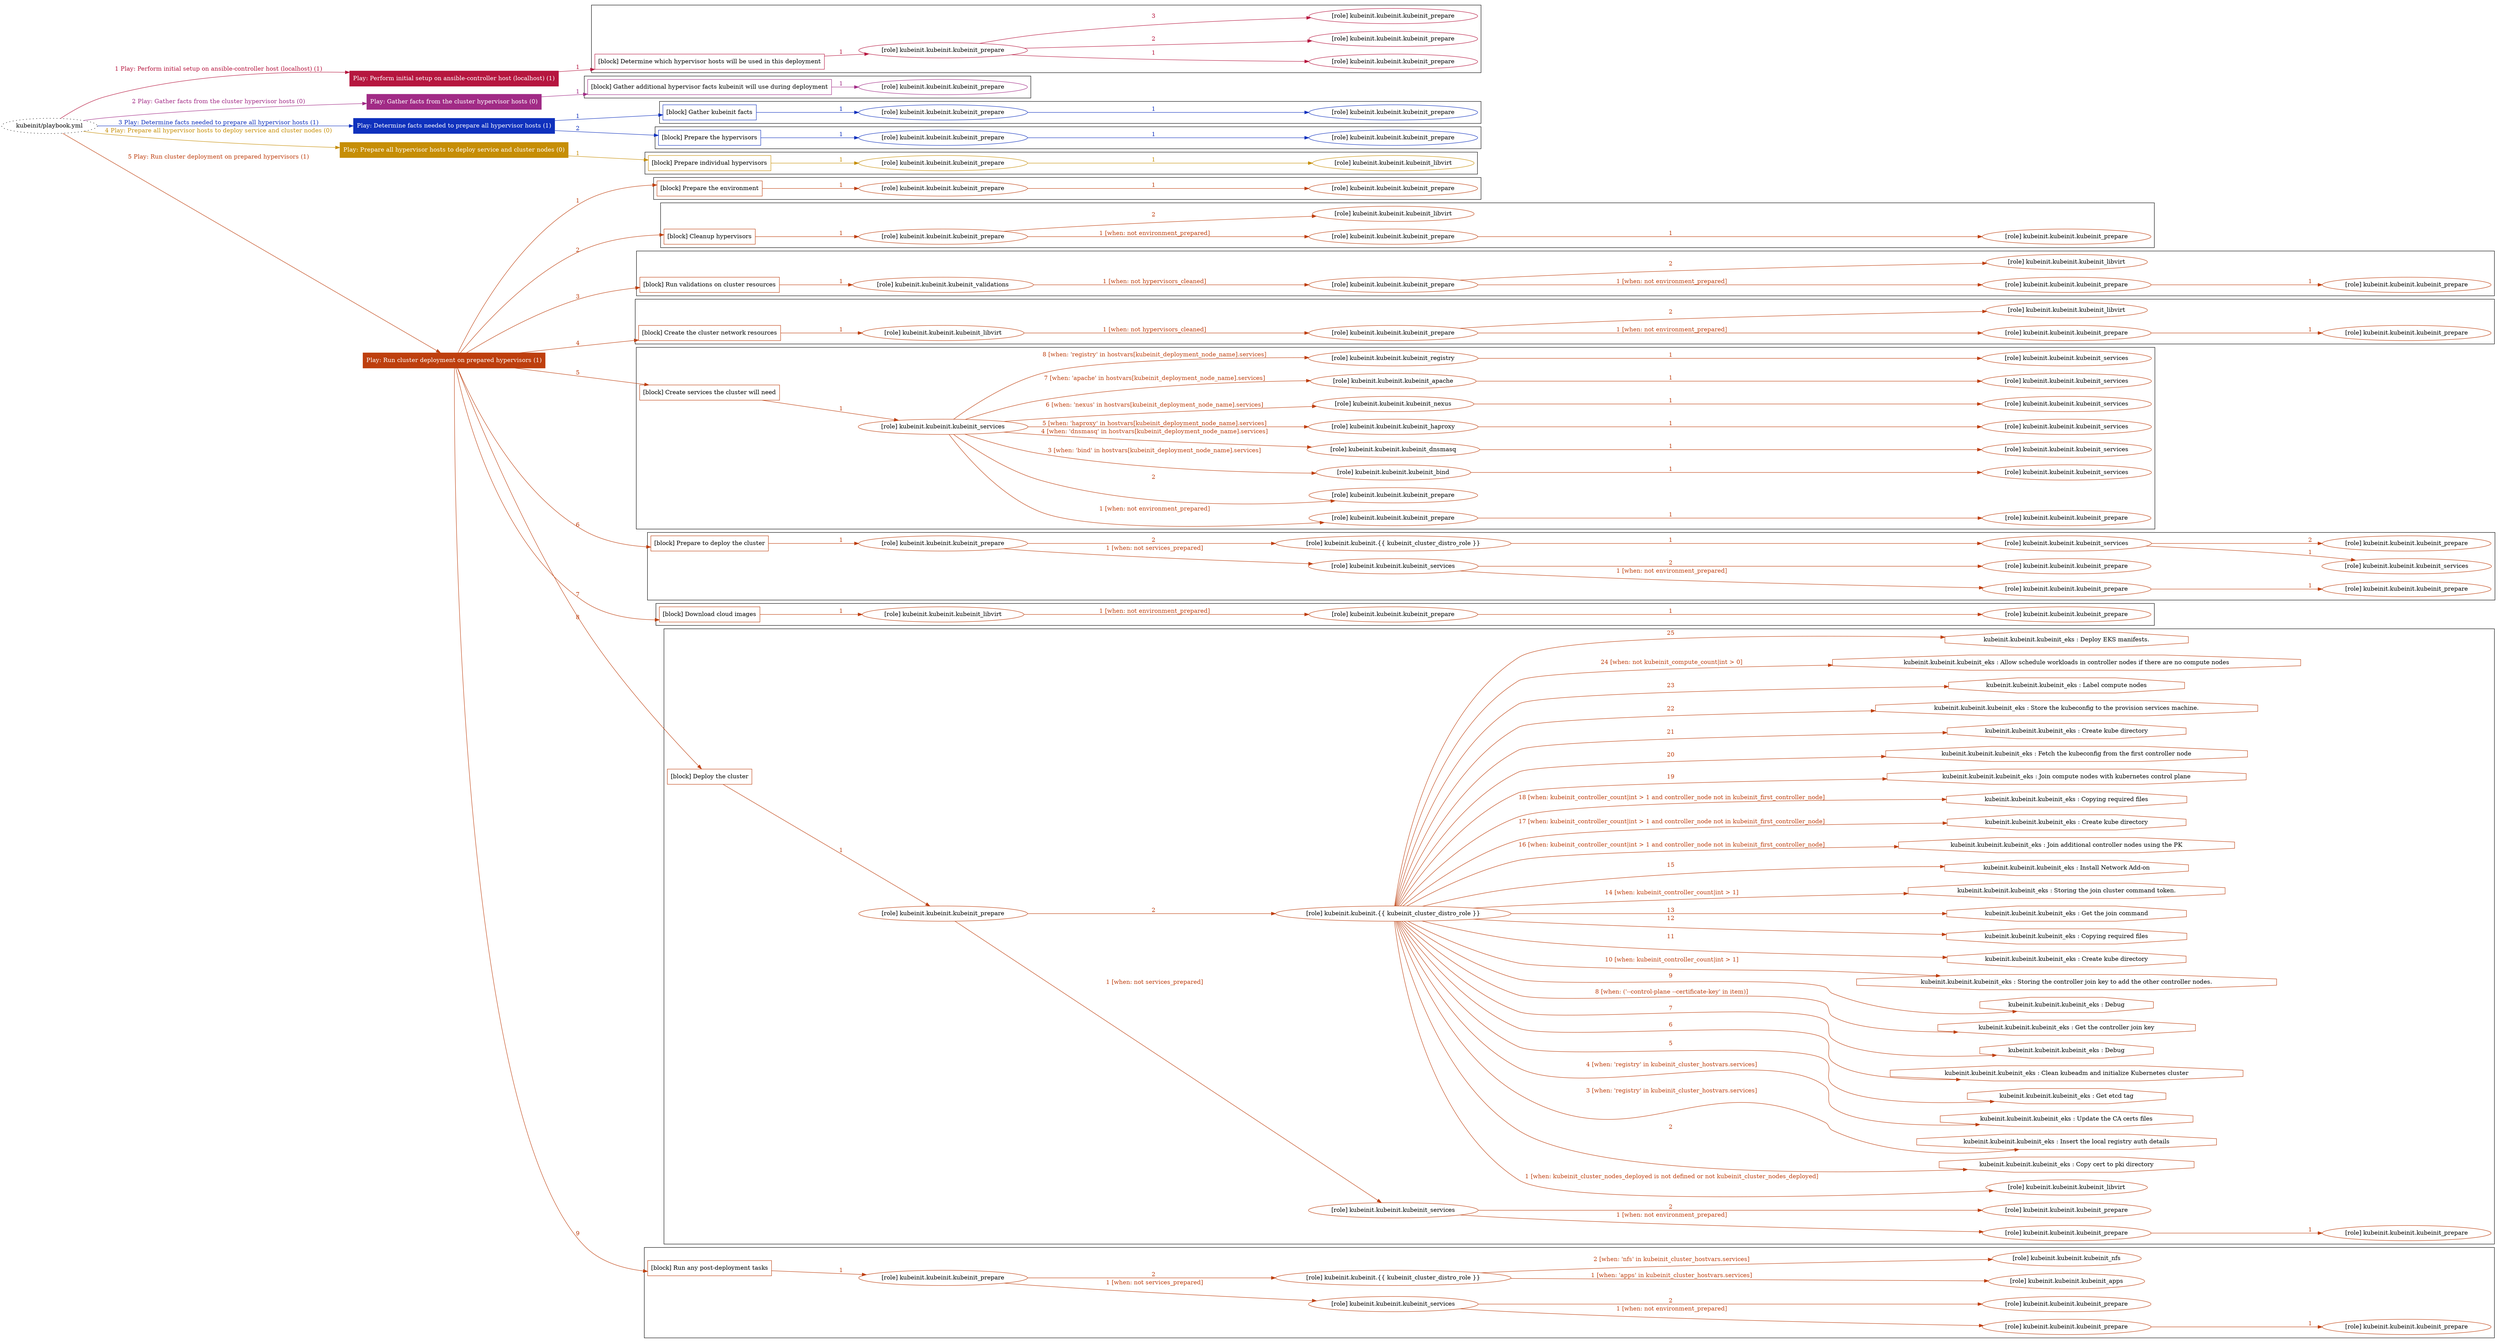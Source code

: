 digraph {
	graph [concentrate=true ordering=in rankdir=LR ratio=fill]
	edge [esep=5 sep=10]
	"kubeinit/playbook.yml" [URL="/home/runner/work/kubeinit/kubeinit/kubeinit/playbook.yml" id=playbook_6e8f5212 style=dotted]
	"kubeinit/playbook.yml" -> play_e1f95aee [label="1 Play: Perform initial setup on ansible-controller host (localhost) (1)" color="#b6163f" fontcolor="#b6163f" id=edge_playbook_6e8f5212_play_e1f95aee labeltooltip="1 Play: Perform initial setup on ansible-controller host (localhost) (1)" tooltip="1 Play: Perform initial setup on ansible-controller host (localhost) (1)"]
	subgraph "Play: Perform initial setup on ansible-controller host (localhost) (1)" {
		play_e1f95aee [label="Play: Perform initial setup on ansible-controller host (localhost) (1)" URL="/home/runner/work/kubeinit/kubeinit/kubeinit/playbook.yml" color="#b6163f" fontcolor="#ffffff" id=play_e1f95aee shape=box style=filled tooltip=localhost]
		play_e1f95aee -> block_17199755 [label=1 color="#b6163f" fontcolor="#b6163f" id=edge_1_play_e1f95aee_block_17199755 labeltooltip=1 tooltip=1]
		subgraph cluster_block_17199755 {
			block_17199755 [label="[block] Determine which hypervisor hosts will be used in this deployment" URL="/home/runner/work/kubeinit/kubeinit/kubeinit/playbook.yml" color="#b6163f" id=block_17199755 labeltooltip="Determine which hypervisor hosts will be used in this deployment" shape=box tooltip="Determine which hypervisor hosts will be used in this deployment"]
			block_17199755 -> role_f30aa505 [label="1 " color="#b6163f" fontcolor="#b6163f" id=edge_1_block_17199755_role_f30aa505 labeltooltip="1 " tooltip="1 "]
			subgraph "kubeinit.kubeinit.kubeinit_prepare" {
				role_f30aa505 [label="[role] kubeinit.kubeinit.kubeinit_prepare" URL="/home/runner/work/kubeinit/kubeinit/kubeinit/playbook.yml" color="#b6163f" id=role_f30aa505 tooltip="kubeinit.kubeinit.kubeinit_prepare"]
				role_f30aa505 -> role_2fe5bdec [label="1 " color="#b6163f" fontcolor="#b6163f" id=edge_1_role_f30aa505_role_2fe5bdec labeltooltip="1 " tooltip="1 "]
				subgraph "kubeinit.kubeinit.kubeinit_prepare" {
					role_2fe5bdec [label="[role] kubeinit.kubeinit.kubeinit_prepare" URL="/home/runner/.ansible/collections/ansible_collections/kubeinit/kubeinit/roles/kubeinit_prepare/tasks/build_hypervisors_group.yml" color="#b6163f" id=role_2fe5bdec tooltip="kubeinit.kubeinit.kubeinit_prepare"]
				}
				role_f30aa505 -> role_2e1232b1 [label="2 " color="#b6163f" fontcolor="#b6163f" id=edge_2_role_f30aa505_role_2e1232b1 labeltooltip="2 " tooltip="2 "]
				subgraph "kubeinit.kubeinit.kubeinit_prepare" {
					role_2e1232b1 [label="[role] kubeinit.kubeinit.kubeinit_prepare" URL="/home/runner/.ansible/collections/ansible_collections/kubeinit/kubeinit/roles/kubeinit_prepare/tasks/build_hypervisors_group.yml" color="#b6163f" id=role_2e1232b1 tooltip="kubeinit.kubeinit.kubeinit_prepare"]
				}
				role_f30aa505 -> role_8e0f7872 [label="3 " color="#b6163f" fontcolor="#b6163f" id=edge_3_role_f30aa505_role_8e0f7872 labeltooltip="3 " tooltip="3 "]
				subgraph "kubeinit.kubeinit.kubeinit_prepare" {
					role_8e0f7872 [label="[role] kubeinit.kubeinit.kubeinit_prepare" URL="/home/runner/.ansible/collections/ansible_collections/kubeinit/kubeinit/roles/kubeinit_prepare/tasks/build_hypervisors_group.yml" color="#b6163f" id=role_8e0f7872 tooltip="kubeinit.kubeinit.kubeinit_prepare"]
				}
			}
		}
	}
	"kubeinit/playbook.yml" -> play_ef3882b6 [label="2 Play: Gather facts from the cluster hypervisor hosts (0)" color="#a12b86" fontcolor="#a12b86" id=edge_playbook_6e8f5212_play_ef3882b6 labeltooltip="2 Play: Gather facts from the cluster hypervisor hosts (0)" tooltip="2 Play: Gather facts from the cluster hypervisor hosts (0)"]
	subgraph "Play: Gather facts from the cluster hypervisor hosts (0)" {
		play_ef3882b6 [label="Play: Gather facts from the cluster hypervisor hosts (0)" URL="/home/runner/work/kubeinit/kubeinit/kubeinit/playbook.yml" color="#a12b86" fontcolor="#ffffff" id=play_ef3882b6 shape=box style=filled tooltip="Play: Gather facts from the cluster hypervisor hosts (0)"]
		play_ef3882b6 -> block_1d1992e4 [label=1 color="#a12b86" fontcolor="#a12b86" id=edge_1_play_ef3882b6_block_1d1992e4 labeltooltip=1 tooltip=1]
		subgraph cluster_block_1d1992e4 {
			block_1d1992e4 [label="[block] Gather additional hypervisor facts kubeinit will use during deployment" URL="/home/runner/work/kubeinit/kubeinit/kubeinit/playbook.yml" color="#a12b86" id=block_1d1992e4 labeltooltip="Gather additional hypervisor facts kubeinit will use during deployment" shape=box tooltip="Gather additional hypervisor facts kubeinit will use during deployment"]
			block_1d1992e4 -> role_b35ccc1b [label="1 " color="#a12b86" fontcolor="#a12b86" id=edge_1_block_1d1992e4_role_b35ccc1b labeltooltip="1 " tooltip="1 "]
			subgraph "kubeinit.kubeinit.kubeinit_prepare" {
				role_b35ccc1b [label="[role] kubeinit.kubeinit.kubeinit_prepare" URL="/home/runner/work/kubeinit/kubeinit/kubeinit/playbook.yml" color="#a12b86" id=role_b35ccc1b tooltip="kubeinit.kubeinit.kubeinit_prepare"]
			}
		}
	}
	"kubeinit/playbook.yml" -> play_bc5f9024 [label="3 Play: Determine facts needed to prepare all hypervisor hosts (1)" color="#0f31bd" fontcolor="#0f31bd" id=edge_playbook_6e8f5212_play_bc5f9024 labeltooltip="3 Play: Determine facts needed to prepare all hypervisor hosts (1)" tooltip="3 Play: Determine facts needed to prepare all hypervisor hosts (1)"]
	subgraph "Play: Determine facts needed to prepare all hypervisor hosts (1)" {
		play_bc5f9024 [label="Play: Determine facts needed to prepare all hypervisor hosts (1)" URL="/home/runner/work/kubeinit/kubeinit/kubeinit/playbook.yml" color="#0f31bd" fontcolor="#ffffff" id=play_bc5f9024 shape=box style=filled tooltip=localhost]
		play_bc5f9024 -> block_22e325b0 [label=1 color="#0f31bd" fontcolor="#0f31bd" id=edge_1_play_bc5f9024_block_22e325b0 labeltooltip=1 tooltip=1]
		subgraph cluster_block_22e325b0 {
			block_22e325b0 [label="[block] Gather kubeinit facts" URL="/home/runner/work/kubeinit/kubeinit/kubeinit/playbook.yml" color="#0f31bd" id=block_22e325b0 labeltooltip="Gather kubeinit facts" shape=box tooltip="Gather kubeinit facts"]
			block_22e325b0 -> role_9c6cac6b [label="1 " color="#0f31bd" fontcolor="#0f31bd" id=edge_1_block_22e325b0_role_9c6cac6b labeltooltip="1 " tooltip="1 "]
			subgraph "kubeinit.kubeinit.kubeinit_prepare" {
				role_9c6cac6b [label="[role] kubeinit.kubeinit.kubeinit_prepare" URL="/home/runner/work/kubeinit/kubeinit/kubeinit/playbook.yml" color="#0f31bd" id=role_9c6cac6b tooltip="kubeinit.kubeinit.kubeinit_prepare"]
				role_9c6cac6b -> role_2aa5bd19 [label="1 " color="#0f31bd" fontcolor="#0f31bd" id=edge_1_role_9c6cac6b_role_2aa5bd19 labeltooltip="1 " tooltip="1 "]
				subgraph "kubeinit.kubeinit.kubeinit_prepare" {
					role_2aa5bd19 [label="[role] kubeinit.kubeinit.kubeinit_prepare" URL="/home/runner/.ansible/collections/ansible_collections/kubeinit/kubeinit/roles/kubeinit_prepare/tasks/gather_kubeinit_facts.yml" color="#0f31bd" id=role_2aa5bd19 tooltip="kubeinit.kubeinit.kubeinit_prepare"]
				}
			}
		}
		play_bc5f9024 -> block_66f2cbd2 [label=2 color="#0f31bd" fontcolor="#0f31bd" id=edge_2_play_bc5f9024_block_66f2cbd2 labeltooltip=2 tooltip=2]
		subgraph cluster_block_66f2cbd2 {
			block_66f2cbd2 [label="[block] Prepare the hypervisors" URL="/home/runner/work/kubeinit/kubeinit/kubeinit/playbook.yml" color="#0f31bd" id=block_66f2cbd2 labeltooltip="Prepare the hypervisors" shape=box tooltip="Prepare the hypervisors"]
			block_66f2cbd2 -> role_ffd9fa30 [label="1 " color="#0f31bd" fontcolor="#0f31bd" id=edge_1_block_66f2cbd2_role_ffd9fa30 labeltooltip="1 " tooltip="1 "]
			subgraph "kubeinit.kubeinit.kubeinit_prepare" {
				role_ffd9fa30 [label="[role] kubeinit.kubeinit.kubeinit_prepare" URL="/home/runner/work/kubeinit/kubeinit/kubeinit/playbook.yml" color="#0f31bd" id=role_ffd9fa30 tooltip="kubeinit.kubeinit.kubeinit_prepare"]
				role_ffd9fa30 -> role_8d95da81 [label="1 " color="#0f31bd" fontcolor="#0f31bd" id=edge_1_role_ffd9fa30_role_8d95da81 labeltooltip="1 " tooltip="1 "]
				subgraph "kubeinit.kubeinit.kubeinit_prepare" {
					role_8d95da81 [label="[role] kubeinit.kubeinit.kubeinit_prepare" URL="/home/runner/.ansible/collections/ansible_collections/kubeinit/kubeinit/roles/kubeinit_prepare/tasks/gather_kubeinit_facts.yml" color="#0f31bd" id=role_8d95da81 tooltip="kubeinit.kubeinit.kubeinit_prepare"]
				}
			}
		}
	}
	"kubeinit/playbook.yml" -> play_223f6641 [label="4 Play: Prepare all hypervisor hosts to deploy service and cluster nodes (0)" color="#c68e06" fontcolor="#c68e06" id=edge_playbook_6e8f5212_play_223f6641 labeltooltip="4 Play: Prepare all hypervisor hosts to deploy service and cluster nodes (0)" tooltip="4 Play: Prepare all hypervisor hosts to deploy service and cluster nodes (0)"]
	subgraph "Play: Prepare all hypervisor hosts to deploy service and cluster nodes (0)" {
		play_223f6641 [label="Play: Prepare all hypervisor hosts to deploy service and cluster nodes (0)" URL="/home/runner/work/kubeinit/kubeinit/kubeinit/playbook.yml" color="#c68e06" fontcolor="#ffffff" id=play_223f6641 shape=box style=filled tooltip="Play: Prepare all hypervisor hosts to deploy service and cluster nodes (0)"]
		play_223f6641 -> block_cfb8c3ce [label=1 color="#c68e06" fontcolor="#c68e06" id=edge_1_play_223f6641_block_cfb8c3ce labeltooltip=1 tooltip=1]
		subgraph cluster_block_cfb8c3ce {
			block_cfb8c3ce [label="[block] Prepare individual hypervisors" URL="/home/runner/work/kubeinit/kubeinit/kubeinit/playbook.yml" color="#c68e06" id=block_cfb8c3ce labeltooltip="Prepare individual hypervisors" shape=box tooltip="Prepare individual hypervisors"]
			block_cfb8c3ce -> role_08421e30 [label="1 " color="#c68e06" fontcolor="#c68e06" id=edge_1_block_cfb8c3ce_role_08421e30 labeltooltip="1 " tooltip="1 "]
			subgraph "kubeinit.kubeinit.kubeinit_prepare" {
				role_08421e30 [label="[role] kubeinit.kubeinit.kubeinit_prepare" URL="/home/runner/work/kubeinit/kubeinit/kubeinit/playbook.yml" color="#c68e06" id=role_08421e30 tooltip="kubeinit.kubeinit.kubeinit_prepare"]
				role_08421e30 -> role_3a6f304e [label="1 " color="#c68e06" fontcolor="#c68e06" id=edge_1_role_08421e30_role_3a6f304e labeltooltip="1 " tooltip="1 "]
				subgraph "kubeinit.kubeinit.kubeinit_libvirt" {
					role_3a6f304e [label="[role] kubeinit.kubeinit.kubeinit_libvirt" URL="/home/runner/.ansible/collections/ansible_collections/kubeinit/kubeinit/roles/kubeinit_prepare/tasks/prepare_hypervisor.yml" color="#c68e06" id=role_3a6f304e tooltip="kubeinit.kubeinit.kubeinit_libvirt"]
				}
			}
		}
	}
	"kubeinit/playbook.yml" -> play_68c8dd01 [label="5 Play: Run cluster deployment on prepared hypervisors (1)" color="#be3f0e" fontcolor="#be3f0e" id=edge_playbook_6e8f5212_play_68c8dd01 labeltooltip="5 Play: Run cluster deployment on prepared hypervisors (1)" tooltip="5 Play: Run cluster deployment on prepared hypervisors (1)"]
	subgraph "Play: Run cluster deployment on prepared hypervisors (1)" {
		play_68c8dd01 [label="Play: Run cluster deployment on prepared hypervisors (1)" URL="/home/runner/work/kubeinit/kubeinit/kubeinit/playbook.yml" color="#be3f0e" fontcolor="#ffffff" id=play_68c8dd01 shape=box style=filled tooltip=localhost]
		play_68c8dd01 -> block_19fa6aab [label=1 color="#be3f0e" fontcolor="#be3f0e" id=edge_1_play_68c8dd01_block_19fa6aab labeltooltip=1 tooltip=1]
		subgraph cluster_block_19fa6aab {
			block_19fa6aab [label="[block] Prepare the environment" URL="/home/runner/work/kubeinit/kubeinit/kubeinit/playbook.yml" color="#be3f0e" id=block_19fa6aab labeltooltip="Prepare the environment" shape=box tooltip="Prepare the environment"]
			block_19fa6aab -> role_70843816 [label="1 " color="#be3f0e" fontcolor="#be3f0e" id=edge_1_block_19fa6aab_role_70843816 labeltooltip="1 " tooltip="1 "]
			subgraph "kubeinit.kubeinit.kubeinit_prepare" {
				role_70843816 [label="[role] kubeinit.kubeinit.kubeinit_prepare" URL="/home/runner/work/kubeinit/kubeinit/kubeinit/playbook.yml" color="#be3f0e" id=role_70843816 tooltip="kubeinit.kubeinit.kubeinit_prepare"]
				role_70843816 -> role_aa4a5588 [label="1 " color="#be3f0e" fontcolor="#be3f0e" id=edge_1_role_70843816_role_aa4a5588 labeltooltip="1 " tooltip="1 "]
				subgraph "kubeinit.kubeinit.kubeinit_prepare" {
					role_aa4a5588 [label="[role] kubeinit.kubeinit.kubeinit_prepare" URL="/home/runner/.ansible/collections/ansible_collections/kubeinit/kubeinit/roles/kubeinit_prepare/tasks/gather_kubeinit_facts.yml" color="#be3f0e" id=role_aa4a5588 tooltip="kubeinit.kubeinit.kubeinit_prepare"]
				}
			}
		}
		play_68c8dd01 -> block_9c517a04 [label=2 color="#be3f0e" fontcolor="#be3f0e" id=edge_2_play_68c8dd01_block_9c517a04 labeltooltip=2 tooltip=2]
		subgraph cluster_block_9c517a04 {
			block_9c517a04 [label="[block] Cleanup hypervisors" URL="/home/runner/work/kubeinit/kubeinit/kubeinit/playbook.yml" color="#be3f0e" id=block_9c517a04 labeltooltip="Cleanup hypervisors" shape=box tooltip="Cleanup hypervisors"]
			block_9c517a04 -> role_7409b3d5 [label="1 " color="#be3f0e" fontcolor="#be3f0e" id=edge_1_block_9c517a04_role_7409b3d5 labeltooltip="1 " tooltip="1 "]
			subgraph "kubeinit.kubeinit.kubeinit_prepare" {
				role_7409b3d5 [label="[role] kubeinit.kubeinit.kubeinit_prepare" URL="/home/runner/work/kubeinit/kubeinit/kubeinit/playbook.yml" color="#be3f0e" id=role_7409b3d5 tooltip="kubeinit.kubeinit.kubeinit_prepare"]
				role_7409b3d5 -> role_435b04f7 [label="1 [when: not environment_prepared]" color="#be3f0e" fontcolor="#be3f0e" id=edge_1_role_7409b3d5_role_435b04f7 labeltooltip="1 [when: not environment_prepared]" tooltip="1 [when: not environment_prepared]"]
				subgraph "kubeinit.kubeinit.kubeinit_prepare" {
					role_435b04f7 [label="[role] kubeinit.kubeinit.kubeinit_prepare" URL="/home/runner/.ansible/collections/ansible_collections/kubeinit/kubeinit/roles/kubeinit_prepare/tasks/cleanup_hypervisors.yml" color="#be3f0e" id=role_435b04f7 tooltip="kubeinit.kubeinit.kubeinit_prepare"]
					role_435b04f7 -> role_097480f3 [label="1 " color="#be3f0e" fontcolor="#be3f0e" id=edge_1_role_435b04f7_role_097480f3 labeltooltip="1 " tooltip="1 "]
					subgraph "kubeinit.kubeinit.kubeinit_prepare" {
						role_097480f3 [label="[role] kubeinit.kubeinit.kubeinit_prepare" URL="/home/runner/.ansible/collections/ansible_collections/kubeinit/kubeinit/roles/kubeinit_prepare/tasks/gather_kubeinit_facts.yml" color="#be3f0e" id=role_097480f3 tooltip="kubeinit.kubeinit.kubeinit_prepare"]
					}
				}
				role_7409b3d5 -> role_f405d447 [label="2 " color="#be3f0e" fontcolor="#be3f0e" id=edge_2_role_7409b3d5_role_f405d447 labeltooltip="2 " tooltip="2 "]
				subgraph "kubeinit.kubeinit.kubeinit_libvirt" {
					role_f405d447 [label="[role] kubeinit.kubeinit.kubeinit_libvirt" URL="/home/runner/.ansible/collections/ansible_collections/kubeinit/kubeinit/roles/kubeinit_prepare/tasks/cleanup_hypervisors.yml" color="#be3f0e" id=role_f405d447 tooltip="kubeinit.kubeinit.kubeinit_libvirt"]
				}
			}
		}
		play_68c8dd01 -> block_8430b7fe [label=3 color="#be3f0e" fontcolor="#be3f0e" id=edge_3_play_68c8dd01_block_8430b7fe labeltooltip=3 tooltip=3]
		subgraph cluster_block_8430b7fe {
			block_8430b7fe [label="[block] Run validations on cluster resources" URL="/home/runner/work/kubeinit/kubeinit/kubeinit/playbook.yml" color="#be3f0e" id=block_8430b7fe labeltooltip="Run validations on cluster resources" shape=box tooltip="Run validations on cluster resources"]
			block_8430b7fe -> role_b7965006 [label="1 " color="#be3f0e" fontcolor="#be3f0e" id=edge_1_block_8430b7fe_role_b7965006 labeltooltip="1 " tooltip="1 "]
			subgraph "kubeinit.kubeinit.kubeinit_validations" {
				role_b7965006 [label="[role] kubeinit.kubeinit.kubeinit_validations" URL="/home/runner/work/kubeinit/kubeinit/kubeinit/playbook.yml" color="#be3f0e" id=role_b7965006 tooltip="kubeinit.kubeinit.kubeinit_validations"]
				role_b7965006 -> role_7b0ad0b2 [label="1 [when: not hypervisors_cleaned]" color="#be3f0e" fontcolor="#be3f0e" id=edge_1_role_b7965006_role_7b0ad0b2 labeltooltip="1 [when: not hypervisors_cleaned]" tooltip="1 [when: not hypervisors_cleaned]"]
				subgraph "kubeinit.kubeinit.kubeinit_prepare" {
					role_7b0ad0b2 [label="[role] kubeinit.kubeinit.kubeinit_prepare" URL="/home/runner/.ansible/collections/ansible_collections/kubeinit/kubeinit/roles/kubeinit_validations/tasks/main.yml" color="#be3f0e" id=role_7b0ad0b2 tooltip="kubeinit.kubeinit.kubeinit_prepare"]
					role_7b0ad0b2 -> role_662b4042 [label="1 [when: not environment_prepared]" color="#be3f0e" fontcolor="#be3f0e" id=edge_1_role_7b0ad0b2_role_662b4042 labeltooltip="1 [when: not environment_prepared]" tooltip="1 [when: not environment_prepared]"]
					subgraph "kubeinit.kubeinit.kubeinit_prepare" {
						role_662b4042 [label="[role] kubeinit.kubeinit.kubeinit_prepare" URL="/home/runner/.ansible/collections/ansible_collections/kubeinit/kubeinit/roles/kubeinit_prepare/tasks/cleanup_hypervisors.yml" color="#be3f0e" id=role_662b4042 tooltip="kubeinit.kubeinit.kubeinit_prepare"]
						role_662b4042 -> role_7ed4a591 [label="1 " color="#be3f0e" fontcolor="#be3f0e" id=edge_1_role_662b4042_role_7ed4a591 labeltooltip="1 " tooltip="1 "]
						subgraph "kubeinit.kubeinit.kubeinit_prepare" {
							role_7ed4a591 [label="[role] kubeinit.kubeinit.kubeinit_prepare" URL="/home/runner/.ansible/collections/ansible_collections/kubeinit/kubeinit/roles/kubeinit_prepare/tasks/gather_kubeinit_facts.yml" color="#be3f0e" id=role_7ed4a591 tooltip="kubeinit.kubeinit.kubeinit_prepare"]
						}
					}
					role_7b0ad0b2 -> role_96cf904a [label="2 " color="#be3f0e" fontcolor="#be3f0e" id=edge_2_role_7b0ad0b2_role_96cf904a labeltooltip="2 " tooltip="2 "]
					subgraph "kubeinit.kubeinit.kubeinit_libvirt" {
						role_96cf904a [label="[role] kubeinit.kubeinit.kubeinit_libvirt" URL="/home/runner/.ansible/collections/ansible_collections/kubeinit/kubeinit/roles/kubeinit_prepare/tasks/cleanup_hypervisors.yml" color="#be3f0e" id=role_96cf904a tooltip="kubeinit.kubeinit.kubeinit_libvirt"]
					}
				}
			}
		}
		play_68c8dd01 -> block_48769c7c [label=4 color="#be3f0e" fontcolor="#be3f0e" id=edge_4_play_68c8dd01_block_48769c7c labeltooltip=4 tooltip=4]
		subgraph cluster_block_48769c7c {
			block_48769c7c [label="[block] Create the cluster network resources" URL="/home/runner/work/kubeinit/kubeinit/kubeinit/playbook.yml" color="#be3f0e" id=block_48769c7c labeltooltip="Create the cluster network resources" shape=box tooltip="Create the cluster network resources"]
			block_48769c7c -> role_ee028c47 [label="1 " color="#be3f0e" fontcolor="#be3f0e" id=edge_1_block_48769c7c_role_ee028c47 labeltooltip="1 " tooltip="1 "]
			subgraph "kubeinit.kubeinit.kubeinit_libvirt" {
				role_ee028c47 [label="[role] kubeinit.kubeinit.kubeinit_libvirt" URL="/home/runner/work/kubeinit/kubeinit/kubeinit/playbook.yml" color="#be3f0e" id=role_ee028c47 tooltip="kubeinit.kubeinit.kubeinit_libvirt"]
				role_ee028c47 -> role_33e8fab5 [label="1 [when: not hypervisors_cleaned]" color="#be3f0e" fontcolor="#be3f0e" id=edge_1_role_ee028c47_role_33e8fab5 labeltooltip="1 [when: not hypervisors_cleaned]" tooltip="1 [when: not hypervisors_cleaned]"]
				subgraph "kubeinit.kubeinit.kubeinit_prepare" {
					role_33e8fab5 [label="[role] kubeinit.kubeinit.kubeinit_prepare" URL="/home/runner/.ansible/collections/ansible_collections/kubeinit/kubeinit/roles/kubeinit_libvirt/tasks/create_network.yml" color="#be3f0e" id=role_33e8fab5 tooltip="kubeinit.kubeinit.kubeinit_prepare"]
					role_33e8fab5 -> role_5c9f8d8c [label="1 [when: not environment_prepared]" color="#be3f0e" fontcolor="#be3f0e" id=edge_1_role_33e8fab5_role_5c9f8d8c labeltooltip="1 [when: not environment_prepared]" tooltip="1 [when: not environment_prepared]"]
					subgraph "kubeinit.kubeinit.kubeinit_prepare" {
						role_5c9f8d8c [label="[role] kubeinit.kubeinit.kubeinit_prepare" URL="/home/runner/.ansible/collections/ansible_collections/kubeinit/kubeinit/roles/kubeinit_prepare/tasks/cleanup_hypervisors.yml" color="#be3f0e" id=role_5c9f8d8c tooltip="kubeinit.kubeinit.kubeinit_prepare"]
						role_5c9f8d8c -> role_bcbf42e3 [label="1 " color="#be3f0e" fontcolor="#be3f0e" id=edge_1_role_5c9f8d8c_role_bcbf42e3 labeltooltip="1 " tooltip="1 "]
						subgraph "kubeinit.kubeinit.kubeinit_prepare" {
							role_bcbf42e3 [label="[role] kubeinit.kubeinit.kubeinit_prepare" URL="/home/runner/.ansible/collections/ansible_collections/kubeinit/kubeinit/roles/kubeinit_prepare/tasks/gather_kubeinit_facts.yml" color="#be3f0e" id=role_bcbf42e3 tooltip="kubeinit.kubeinit.kubeinit_prepare"]
						}
					}
					role_33e8fab5 -> role_1675c157 [label="2 " color="#be3f0e" fontcolor="#be3f0e" id=edge_2_role_33e8fab5_role_1675c157 labeltooltip="2 " tooltip="2 "]
					subgraph "kubeinit.kubeinit.kubeinit_libvirt" {
						role_1675c157 [label="[role] kubeinit.kubeinit.kubeinit_libvirt" URL="/home/runner/.ansible/collections/ansible_collections/kubeinit/kubeinit/roles/kubeinit_prepare/tasks/cleanup_hypervisors.yml" color="#be3f0e" id=role_1675c157 tooltip="kubeinit.kubeinit.kubeinit_libvirt"]
					}
				}
			}
		}
		play_68c8dd01 -> block_3c9d2052 [label=5 color="#be3f0e" fontcolor="#be3f0e" id=edge_5_play_68c8dd01_block_3c9d2052 labeltooltip=5 tooltip=5]
		subgraph cluster_block_3c9d2052 {
			block_3c9d2052 [label="[block] Create services the cluster will need" URL="/home/runner/work/kubeinit/kubeinit/kubeinit/playbook.yml" color="#be3f0e" id=block_3c9d2052 labeltooltip="Create services the cluster will need" shape=box tooltip="Create services the cluster will need"]
			block_3c9d2052 -> role_f59ab8b8 [label="1 " color="#be3f0e" fontcolor="#be3f0e" id=edge_1_block_3c9d2052_role_f59ab8b8 labeltooltip="1 " tooltip="1 "]
			subgraph "kubeinit.kubeinit.kubeinit_services" {
				role_f59ab8b8 [label="[role] kubeinit.kubeinit.kubeinit_services" URL="/home/runner/work/kubeinit/kubeinit/kubeinit/playbook.yml" color="#be3f0e" id=role_f59ab8b8 tooltip="kubeinit.kubeinit.kubeinit_services"]
				role_f59ab8b8 -> role_f742d84a [label="1 [when: not environment_prepared]" color="#be3f0e" fontcolor="#be3f0e" id=edge_1_role_f59ab8b8_role_f742d84a labeltooltip="1 [when: not environment_prepared]" tooltip="1 [when: not environment_prepared]"]
				subgraph "kubeinit.kubeinit.kubeinit_prepare" {
					role_f742d84a [label="[role] kubeinit.kubeinit.kubeinit_prepare" URL="/home/runner/.ansible/collections/ansible_collections/kubeinit/kubeinit/roles/kubeinit_services/tasks/main.yml" color="#be3f0e" id=role_f742d84a tooltip="kubeinit.kubeinit.kubeinit_prepare"]
					role_f742d84a -> role_d0d616d4 [label="1 " color="#be3f0e" fontcolor="#be3f0e" id=edge_1_role_f742d84a_role_d0d616d4 labeltooltip="1 " tooltip="1 "]
					subgraph "kubeinit.kubeinit.kubeinit_prepare" {
						role_d0d616d4 [label="[role] kubeinit.kubeinit.kubeinit_prepare" URL="/home/runner/.ansible/collections/ansible_collections/kubeinit/kubeinit/roles/kubeinit_prepare/tasks/gather_kubeinit_facts.yml" color="#be3f0e" id=role_d0d616d4 tooltip="kubeinit.kubeinit.kubeinit_prepare"]
					}
				}
				role_f59ab8b8 -> role_8dd77e73 [label="2 " color="#be3f0e" fontcolor="#be3f0e" id=edge_2_role_f59ab8b8_role_8dd77e73 labeltooltip="2 " tooltip="2 "]
				subgraph "kubeinit.kubeinit.kubeinit_prepare" {
					role_8dd77e73 [label="[role] kubeinit.kubeinit.kubeinit_prepare" URL="/home/runner/.ansible/collections/ansible_collections/kubeinit/kubeinit/roles/kubeinit_services/tasks/00_create_service_pod.yml" color="#be3f0e" id=role_8dd77e73 tooltip="kubeinit.kubeinit.kubeinit_prepare"]
				}
				role_f59ab8b8 -> role_e0c84b47 [label="3 [when: 'bind' in hostvars[kubeinit_deployment_node_name].services]" color="#be3f0e" fontcolor="#be3f0e" id=edge_3_role_f59ab8b8_role_e0c84b47 labeltooltip="3 [when: 'bind' in hostvars[kubeinit_deployment_node_name].services]" tooltip="3 [when: 'bind' in hostvars[kubeinit_deployment_node_name].services]"]
				subgraph "kubeinit.kubeinit.kubeinit_bind" {
					role_e0c84b47 [label="[role] kubeinit.kubeinit.kubeinit_bind" URL="/home/runner/.ansible/collections/ansible_collections/kubeinit/kubeinit/roles/kubeinit_services/tasks/start_services_containers.yml" color="#be3f0e" id=role_e0c84b47 tooltip="kubeinit.kubeinit.kubeinit_bind"]
					role_e0c84b47 -> role_2629fa3f [label="1 " color="#be3f0e" fontcolor="#be3f0e" id=edge_1_role_e0c84b47_role_2629fa3f labeltooltip="1 " tooltip="1 "]
					subgraph "kubeinit.kubeinit.kubeinit_services" {
						role_2629fa3f [label="[role] kubeinit.kubeinit.kubeinit_services" URL="/home/runner/.ansible/collections/ansible_collections/kubeinit/kubeinit/roles/kubeinit_bind/tasks/main.yml" color="#be3f0e" id=role_2629fa3f tooltip="kubeinit.kubeinit.kubeinit_services"]
					}
				}
				role_f59ab8b8 -> role_34001a22 [label="4 [when: 'dnsmasq' in hostvars[kubeinit_deployment_node_name].services]" color="#be3f0e" fontcolor="#be3f0e" id=edge_4_role_f59ab8b8_role_34001a22 labeltooltip="4 [when: 'dnsmasq' in hostvars[kubeinit_deployment_node_name].services]" tooltip="4 [when: 'dnsmasq' in hostvars[kubeinit_deployment_node_name].services]"]
				subgraph "kubeinit.kubeinit.kubeinit_dnsmasq" {
					role_34001a22 [label="[role] kubeinit.kubeinit.kubeinit_dnsmasq" URL="/home/runner/.ansible/collections/ansible_collections/kubeinit/kubeinit/roles/kubeinit_services/tasks/start_services_containers.yml" color="#be3f0e" id=role_34001a22 tooltip="kubeinit.kubeinit.kubeinit_dnsmasq"]
					role_34001a22 -> role_7b704339 [label="1 " color="#be3f0e" fontcolor="#be3f0e" id=edge_1_role_34001a22_role_7b704339 labeltooltip="1 " tooltip="1 "]
					subgraph "kubeinit.kubeinit.kubeinit_services" {
						role_7b704339 [label="[role] kubeinit.kubeinit.kubeinit_services" URL="/home/runner/.ansible/collections/ansible_collections/kubeinit/kubeinit/roles/kubeinit_dnsmasq/tasks/main.yml" color="#be3f0e" id=role_7b704339 tooltip="kubeinit.kubeinit.kubeinit_services"]
					}
				}
				role_f59ab8b8 -> role_1125a79a [label="5 [when: 'haproxy' in hostvars[kubeinit_deployment_node_name].services]" color="#be3f0e" fontcolor="#be3f0e" id=edge_5_role_f59ab8b8_role_1125a79a labeltooltip="5 [when: 'haproxy' in hostvars[kubeinit_deployment_node_name].services]" tooltip="5 [when: 'haproxy' in hostvars[kubeinit_deployment_node_name].services]"]
				subgraph "kubeinit.kubeinit.kubeinit_haproxy" {
					role_1125a79a [label="[role] kubeinit.kubeinit.kubeinit_haproxy" URL="/home/runner/.ansible/collections/ansible_collections/kubeinit/kubeinit/roles/kubeinit_services/tasks/start_services_containers.yml" color="#be3f0e" id=role_1125a79a tooltip="kubeinit.kubeinit.kubeinit_haproxy"]
					role_1125a79a -> role_e4a99c7b [label="1 " color="#be3f0e" fontcolor="#be3f0e" id=edge_1_role_1125a79a_role_e4a99c7b labeltooltip="1 " tooltip="1 "]
					subgraph "kubeinit.kubeinit.kubeinit_services" {
						role_e4a99c7b [label="[role] kubeinit.kubeinit.kubeinit_services" URL="/home/runner/.ansible/collections/ansible_collections/kubeinit/kubeinit/roles/kubeinit_haproxy/tasks/main.yml" color="#be3f0e" id=role_e4a99c7b tooltip="kubeinit.kubeinit.kubeinit_services"]
					}
				}
				role_f59ab8b8 -> role_70a34667 [label="6 [when: 'nexus' in hostvars[kubeinit_deployment_node_name].services]" color="#be3f0e" fontcolor="#be3f0e" id=edge_6_role_f59ab8b8_role_70a34667 labeltooltip="6 [when: 'nexus' in hostvars[kubeinit_deployment_node_name].services]" tooltip="6 [when: 'nexus' in hostvars[kubeinit_deployment_node_name].services]"]
				subgraph "kubeinit.kubeinit.kubeinit_nexus" {
					role_70a34667 [label="[role] kubeinit.kubeinit.kubeinit_nexus" URL="/home/runner/.ansible/collections/ansible_collections/kubeinit/kubeinit/roles/kubeinit_services/tasks/start_services_containers.yml" color="#be3f0e" id=role_70a34667 tooltip="kubeinit.kubeinit.kubeinit_nexus"]
					role_70a34667 -> role_adeadbdf [label="1 " color="#be3f0e" fontcolor="#be3f0e" id=edge_1_role_70a34667_role_adeadbdf labeltooltip="1 " tooltip="1 "]
					subgraph "kubeinit.kubeinit.kubeinit_services" {
						role_adeadbdf [label="[role] kubeinit.kubeinit.kubeinit_services" URL="/home/runner/.ansible/collections/ansible_collections/kubeinit/kubeinit/roles/kubeinit_nexus/tasks/main.yml" color="#be3f0e" id=role_adeadbdf tooltip="kubeinit.kubeinit.kubeinit_services"]
					}
				}
				role_f59ab8b8 -> role_de97bab3 [label="7 [when: 'apache' in hostvars[kubeinit_deployment_node_name].services]" color="#be3f0e" fontcolor="#be3f0e" id=edge_7_role_f59ab8b8_role_de97bab3 labeltooltip="7 [when: 'apache' in hostvars[kubeinit_deployment_node_name].services]" tooltip="7 [when: 'apache' in hostvars[kubeinit_deployment_node_name].services]"]
				subgraph "kubeinit.kubeinit.kubeinit_apache" {
					role_de97bab3 [label="[role] kubeinit.kubeinit.kubeinit_apache" URL="/home/runner/.ansible/collections/ansible_collections/kubeinit/kubeinit/roles/kubeinit_services/tasks/start_services_containers.yml" color="#be3f0e" id=role_de97bab3 tooltip="kubeinit.kubeinit.kubeinit_apache"]
					role_de97bab3 -> role_e6acdaeb [label="1 " color="#be3f0e" fontcolor="#be3f0e" id=edge_1_role_de97bab3_role_e6acdaeb labeltooltip="1 " tooltip="1 "]
					subgraph "kubeinit.kubeinit.kubeinit_services" {
						role_e6acdaeb [label="[role] kubeinit.kubeinit.kubeinit_services" URL="/home/runner/.ansible/collections/ansible_collections/kubeinit/kubeinit/roles/kubeinit_apache/tasks/main.yml" color="#be3f0e" id=role_e6acdaeb tooltip="kubeinit.kubeinit.kubeinit_services"]
					}
				}
				role_f59ab8b8 -> role_4b02b95a [label="8 [when: 'registry' in hostvars[kubeinit_deployment_node_name].services]" color="#be3f0e" fontcolor="#be3f0e" id=edge_8_role_f59ab8b8_role_4b02b95a labeltooltip="8 [when: 'registry' in hostvars[kubeinit_deployment_node_name].services]" tooltip="8 [when: 'registry' in hostvars[kubeinit_deployment_node_name].services]"]
				subgraph "kubeinit.kubeinit.kubeinit_registry" {
					role_4b02b95a [label="[role] kubeinit.kubeinit.kubeinit_registry" URL="/home/runner/.ansible/collections/ansible_collections/kubeinit/kubeinit/roles/kubeinit_services/tasks/start_services_containers.yml" color="#be3f0e" id=role_4b02b95a tooltip="kubeinit.kubeinit.kubeinit_registry"]
					role_4b02b95a -> role_280384fb [label="1 " color="#be3f0e" fontcolor="#be3f0e" id=edge_1_role_4b02b95a_role_280384fb labeltooltip="1 " tooltip="1 "]
					subgraph "kubeinit.kubeinit.kubeinit_services" {
						role_280384fb [label="[role] kubeinit.kubeinit.kubeinit_services" URL="/home/runner/.ansible/collections/ansible_collections/kubeinit/kubeinit/roles/kubeinit_registry/tasks/main.yml" color="#be3f0e" id=role_280384fb tooltip="kubeinit.kubeinit.kubeinit_services"]
					}
				}
			}
		}
		play_68c8dd01 -> block_fa2b95d8 [label=6 color="#be3f0e" fontcolor="#be3f0e" id=edge_6_play_68c8dd01_block_fa2b95d8 labeltooltip=6 tooltip=6]
		subgraph cluster_block_fa2b95d8 {
			block_fa2b95d8 [label="[block] Prepare to deploy the cluster" URL="/home/runner/work/kubeinit/kubeinit/kubeinit/playbook.yml" color="#be3f0e" id=block_fa2b95d8 labeltooltip="Prepare to deploy the cluster" shape=box tooltip="Prepare to deploy the cluster"]
			block_fa2b95d8 -> role_9b97f7c3 [label="1 " color="#be3f0e" fontcolor="#be3f0e" id=edge_1_block_fa2b95d8_role_9b97f7c3 labeltooltip="1 " tooltip="1 "]
			subgraph "kubeinit.kubeinit.kubeinit_prepare" {
				role_9b97f7c3 [label="[role] kubeinit.kubeinit.kubeinit_prepare" URL="/home/runner/work/kubeinit/kubeinit/kubeinit/playbook.yml" color="#be3f0e" id=role_9b97f7c3 tooltip="kubeinit.kubeinit.kubeinit_prepare"]
				role_9b97f7c3 -> role_b9662945 [label="1 [when: not services_prepared]" color="#be3f0e" fontcolor="#be3f0e" id=edge_1_role_9b97f7c3_role_b9662945 labeltooltip="1 [when: not services_prepared]" tooltip="1 [when: not services_prepared]"]
				subgraph "kubeinit.kubeinit.kubeinit_services" {
					role_b9662945 [label="[role] kubeinit.kubeinit.kubeinit_services" URL="/home/runner/.ansible/collections/ansible_collections/kubeinit/kubeinit/roles/kubeinit_prepare/tasks/prepare_cluster.yml" color="#be3f0e" id=role_b9662945 tooltip="kubeinit.kubeinit.kubeinit_services"]
					role_b9662945 -> role_80ebcde4 [label="1 [when: not environment_prepared]" color="#be3f0e" fontcolor="#be3f0e" id=edge_1_role_b9662945_role_80ebcde4 labeltooltip="1 [when: not environment_prepared]" tooltip="1 [when: not environment_prepared]"]
					subgraph "kubeinit.kubeinit.kubeinit_prepare" {
						role_80ebcde4 [label="[role] kubeinit.kubeinit.kubeinit_prepare" URL="/home/runner/.ansible/collections/ansible_collections/kubeinit/kubeinit/roles/kubeinit_services/tasks/prepare_services.yml" color="#be3f0e" id=role_80ebcde4 tooltip="kubeinit.kubeinit.kubeinit_prepare"]
						role_80ebcde4 -> role_5f240e71 [label="1 " color="#be3f0e" fontcolor="#be3f0e" id=edge_1_role_80ebcde4_role_5f240e71 labeltooltip="1 " tooltip="1 "]
						subgraph "kubeinit.kubeinit.kubeinit_prepare" {
							role_5f240e71 [label="[role] kubeinit.kubeinit.kubeinit_prepare" URL="/home/runner/.ansible/collections/ansible_collections/kubeinit/kubeinit/roles/kubeinit_prepare/tasks/gather_kubeinit_facts.yml" color="#be3f0e" id=role_5f240e71 tooltip="kubeinit.kubeinit.kubeinit_prepare"]
						}
					}
					role_b9662945 -> role_40841b86 [label="2 " color="#be3f0e" fontcolor="#be3f0e" id=edge_2_role_b9662945_role_40841b86 labeltooltip="2 " tooltip="2 "]
					subgraph "kubeinit.kubeinit.kubeinit_prepare" {
						role_40841b86 [label="[role] kubeinit.kubeinit.kubeinit_prepare" URL="/home/runner/.ansible/collections/ansible_collections/kubeinit/kubeinit/roles/kubeinit_services/tasks/prepare_services.yml" color="#be3f0e" id=role_40841b86 tooltip="kubeinit.kubeinit.kubeinit_prepare"]
					}
				}
				role_9b97f7c3 -> role_f647c8d0 [label="2 " color="#be3f0e" fontcolor="#be3f0e" id=edge_2_role_9b97f7c3_role_f647c8d0 labeltooltip="2 " tooltip="2 "]
				subgraph "kubeinit.kubeinit.{{ kubeinit_cluster_distro_role }}" {
					role_f647c8d0 [label="[role] kubeinit.kubeinit.{{ kubeinit_cluster_distro_role }}" URL="/home/runner/.ansible/collections/ansible_collections/kubeinit/kubeinit/roles/kubeinit_prepare/tasks/prepare_cluster.yml" color="#be3f0e" id=role_f647c8d0 tooltip="kubeinit.kubeinit.{{ kubeinit_cluster_distro_role }}"]
					role_f647c8d0 -> role_8b09d8b3 [label="1 " color="#be3f0e" fontcolor="#be3f0e" id=edge_1_role_f647c8d0_role_8b09d8b3 labeltooltip="1 " tooltip="1 "]
					subgraph "kubeinit.kubeinit.kubeinit_services" {
						role_8b09d8b3 [label="[role] kubeinit.kubeinit.kubeinit_services" URL="/home/runner/.ansible/collections/ansible_collections/kubeinit/kubeinit/roles/kubeinit_eks/tasks/prepare_cluster.yml" color="#be3f0e" id=role_8b09d8b3 tooltip="kubeinit.kubeinit.kubeinit_services"]
						role_8b09d8b3 -> role_3875b24a [label="1 " color="#be3f0e" fontcolor="#be3f0e" id=edge_1_role_8b09d8b3_role_3875b24a labeltooltip="1 " tooltip="1 "]
						subgraph "kubeinit.kubeinit.kubeinit_services" {
							role_3875b24a [label="[role] kubeinit.kubeinit.kubeinit_services" URL="/home/runner/.ansible/collections/ansible_collections/kubeinit/kubeinit/roles/kubeinit_services/tasks/create_provision_container.yml" color="#be3f0e" id=role_3875b24a tooltip="kubeinit.kubeinit.kubeinit_services"]
						}
						role_8b09d8b3 -> role_b8deac3b [label="2 " color="#be3f0e" fontcolor="#be3f0e" id=edge_2_role_8b09d8b3_role_b8deac3b labeltooltip="2 " tooltip="2 "]
						subgraph "kubeinit.kubeinit.kubeinit_prepare" {
							role_b8deac3b [label="[role] kubeinit.kubeinit.kubeinit_prepare" URL="/home/runner/.ansible/collections/ansible_collections/kubeinit/kubeinit/roles/kubeinit_services/tasks/create_provision_container.yml" color="#be3f0e" id=role_b8deac3b tooltip="kubeinit.kubeinit.kubeinit_prepare"]
						}
					}
				}
			}
		}
		play_68c8dd01 -> block_20b665fc [label=7 color="#be3f0e" fontcolor="#be3f0e" id=edge_7_play_68c8dd01_block_20b665fc labeltooltip=7 tooltip=7]
		subgraph cluster_block_20b665fc {
			block_20b665fc [label="[block] Download cloud images" URL="/home/runner/work/kubeinit/kubeinit/kubeinit/playbook.yml" color="#be3f0e" id=block_20b665fc labeltooltip="Download cloud images" shape=box tooltip="Download cloud images"]
			block_20b665fc -> role_8b3e14a3 [label="1 " color="#be3f0e" fontcolor="#be3f0e" id=edge_1_block_20b665fc_role_8b3e14a3 labeltooltip="1 " tooltip="1 "]
			subgraph "kubeinit.kubeinit.kubeinit_libvirt" {
				role_8b3e14a3 [label="[role] kubeinit.kubeinit.kubeinit_libvirt" URL="/home/runner/work/kubeinit/kubeinit/kubeinit/playbook.yml" color="#be3f0e" id=role_8b3e14a3 tooltip="kubeinit.kubeinit.kubeinit_libvirt"]
				role_8b3e14a3 -> role_c582ce88 [label="1 [when: not environment_prepared]" color="#be3f0e" fontcolor="#be3f0e" id=edge_1_role_8b3e14a3_role_c582ce88 labeltooltip="1 [when: not environment_prepared]" tooltip="1 [when: not environment_prepared]"]
				subgraph "kubeinit.kubeinit.kubeinit_prepare" {
					role_c582ce88 [label="[role] kubeinit.kubeinit.kubeinit_prepare" URL="/home/runner/.ansible/collections/ansible_collections/kubeinit/kubeinit/roles/kubeinit_libvirt/tasks/download_cloud_images.yml" color="#be3f0e" id=role_c582ce88 tooltip="kubeinit.kubeinit.kubeinit_prepare"]
					role_c582ce88 -> role_65cc90a1 [label="1 " color="#be3f0e" fontcolor="#be3f0e" id=edge_1_role_c582ce88_role_65cc90a1 labeltooltip="1 " tooltip="1 "]
					subgraph "kubeinit.kubeinit.kubeinit_prepare" {
						role_65cc90a1 [label="[role] kubeinit.kubeinit.kubeinit_prepare" URL="/home/runner/.ansible/collections/ansible_collections/kubeinit/kubeinit/roles/kubeinit_prepare/tasks/gather_kubeinit_facts.yml" color="#be3f0e" id=role_65cc90a1 tooltip="kubeinit.kubeinit.kubeinit_prepare"]
					}
				}
			}
		}
		play_68c8dd01 -> block_fb43f147 [label=8 color="#be3f0e" fontcolor="#be3f0e" id=edge_8_play_68c8dd01_block_fb43f147 labeltooltip=8 tooltip=8]
		subgraph cluster_block_fb43f147 {
			block_fb43f147 [label="[block] Deploy the cluster" URL="/home/runner/work/kubeinit/kubeinit/kubeinit/playbook.yml" color="#be3f0e" id=block_fb43f147 labeltooltip="Deploy the cluster" shape=box tooltip="Deploy the cluster"]
			block_fb43f147 -> role_5d740cf5 [label="1 " color="#be3f0e" fontcolor="#be3f0e" id=edge_1_block_fb43f147_role_5d740cf5 labeltooltip="1 " tooltip="1 "]
			subgraph "kubeinit.kubeinit.kubeinit_prepare" {
				role_5d740cf5 [label="[role] kubeinit.kubeinit.kubeinit_prepare" URL="/home/runner/work/kubeinit/kubeinit/kubeinit/playbook.yml" color="#be3f0e" id=role_5d740cf5 tooltip="kubeinit.kubeinit.kubeinit_prepare"]
				role_5d740cf5 -> role_7cd3291b [label="1 [when: not services_prepared]" color="#be3f0e" fontcolor="#be3f0e" id=edge_1_role_5d740cf5_role_7cd3291b labeltooltip="1 [when: not services_prepared]" tooltip="1 [when: not services_prepared]"]
				subgraph "kubeinit.kubeinit.kubeinit_services" {
					role_7cd3291b [label="[role] kubeinit.kubeinit.kubeinit_services" URL="/home/runner/.ansible/collections/ansible_collections/kubeinit/kubeinit/roles/kubeinit_prepare/tasks/deploy_cluster.yml" color="#be3f0e" id=role_7cd3291b tooltip="kubeinit.kubeinit.kubeinit_services"]
					role_7cd3291b -> role_18760877 [label="1 [when: not environment_prepared]" color="#be3f0e" fontcolor="#be3f0e" id=edge_1_role_7cd3291b_role_18760877 labeltooltip="1 [when: not environment_prepared]" tooltip="1 [when: not environment_prepared]"]
					subgraph "kubeinit.kubeinit.kubeinit_prepare" {
						role_18760877 [label="[role] kubeinit.kubeinit.kubeinit_prepare" URL="/home/runner/.ansible/collections/ansible_collections/kubeinit/kubeinit/roles/kubeinit_services/tasks/prepare_services.yml" color="#be3f0e" id=role_18760877 tooltip="kubeinit.kubeinit.kubeinit_prepare"]
						role_18760877 -> role_55f648be [label="1 " color="#be3f0e" fontcolor="#be3f0e" id=edge_1_role_18760877_role_55f648be labeltooltip="1 " tooltip="1 "]
						subgraph "kubeinit.kubeinit.kubeinit_prepare" {
							role_55f648be [label="[role] kubeinit.kubeinit.kubeinit_prepare" URL="/home/runner/.ansible/collections/ansible_collections/kubeinit/kubeinit/roles/kubeinit_prepare/tasks/gather_kubeinit_facts.yml" color="#be3f0e" id=role_55f648be tooltip="kubeinit.kubeinit.kubeinit_prepare"]
						}
					}
					role_7cd3291b -> role_c9b12514 [label="2 " color="#be3f0e" fontcolor="#be3f0e" id=edge_2_role_7cd3291b_role_c9b12514 labeltooltip="2 " tooltip="2 "]
					subgraph "kubeinit.kubeinit.kubeinit_prepare" {
						role_c9b12514 [label="[role] kubeinit.kubeinit.kubeinit_prepare" URL="/home/runner/.ansible/collections/ansible_collections/kubeinit/kubeinit/roles/kubeinit_services/tasks/prepare_services.yml" color="#be3f0e" id=role_c9b12514 tooltip="kubeinit.kubeinit.kubeinit_prepare"]
					}
				}
				role_5d740cf5 -> role_419d3450 [label="2 " color="#be3f0e" fontcolor="#be3f0e" id=edge_2_role_5d740cf5_role_419d3450 labeltooltip="2 " tooltip="2 "]
				subgraph "kubeinit.kubeinit.{{ kubeinit_cluster_distro_role }}" {
					role_419d3450 [label="[role] kubeinit.kubeinit.{{ kubeinit_cluster_distro_role }}" URL="/home/runner/.ansible/collections/ansible_collections/kubeinit/kubeinit/roles/kubeinit_prepare/tasks/deploy_cluster.yml" color="#be3f0e" id=role_419d3450 tooltip="kubeinit.kubeinit.{{ kubeinit_cluster_distro_role }}"]
					role_419d3450 -> role_c0bea14c [label="1 [when: kubeinit_cluster_nodes_deployed is not defined or not kubeinit_cluster_nodes_deployed]" color="#be3f0e" fontcolor="#be3f0e" id=edge_1_role_419d3450_role_c0bea14c labeltooltip="1 [when: kubeinit_cluster_nodes_deployed is not defined or not kubeinit_cluster_nodes_deployed]" tooltip="1 [when: kubeinit_cluster_nodes_deployed is not defined or not kubeinit_cluster_nodes_deployed]"]
					subgraph "kubeinit.kubeinit.kubeinit_libvirt" {
						role_c0bea14c [label="[role] kubeinit.kubeinit.kubeinit_libvirt" URL="/home/runner/.ansible/collections/ansible_collections/kubeinit/kubeinit/roles/kubeinit_eks/tasks/main.yml" color="#be3f0e" id=role_c0bea14c tooltip="kubeinit.kubeinit.kubeinit_libvirt"]
					}
					task_41550c69 [label="kubeinit.kubeinit.kubeinit_eks : Copy cert to pki directory" URL="/home/runner/.ansible/collections/ansible_collections/kubeinit/kubeinit/roles/kubeinit_eks/tasks/main.yml" color="#be3f0e" id=task_41550c69 shape=octagon tooltip="kubeinit.kubeinit.kubeinit_eks : Copy cert to pki directory"]
					role_419d3450 -> task_41550c69 [label="2 " color="#be3f0e" fontcolor="#be3f0e" id=edge_2_role_419d3450_task_41550c69 labeltooltip="2 " tooltip="2 "]
					task_df282524 [label="kubeinit.kubeinit.kubeinit_eks : Insert the local registry auth details" URL="/home/runner/.ansible/collections/ansible_collections/kubeinit/kubeinit/roles/kubeinit_eks/tasks/main.yml" color="#be3f0e" id=task_df282524 shape=octagon tooltip="kubeinit.kubeinit.kubeinit_eks : Insert the local registry auth details"]
					role_419d3450 -> task_df282524 [label="3 [when: 'registry' in kubeinit_cluster_hostvars.services]" color="#be3f0e" fontcolor="#be3f0e" id=edge_3_role_419d3450_task_df282524 labeltooltip="3 [when: 'registry' in kubeinit_cluster_hostvars.services]" tooltip="3 [when: 'registry' in kubeinit_cluster_hostvars.services]"]
					task_535e24c9 [label="kubeinit.kubeinit.kubeinit_eks : Update the CA certs files" URL="/home/runner/.ansible/collections/ansible_collections/kubeinit/kubeinit/roles/kubeinit_eks/tasks/main.yml" color="#be3f0e" id=task_535e24c9 shape=octagon tooltip="kubeinit.kubeinit.kubeinit_eks : Update the CA certs files"]
					role_419d3450 -> task_535e24c9 [label="4 [when: 'registry' in kubeinit_cluster_hostvars.services]" color="#be3f0e" fontcolor="#be3f0e" id=edge_4_role_419d3450_task_535e24c9 labeltooltip="4 [when: 'registry' in kubeinit_cluster_hostvars.services]" tooltip="4 [when: 'registry' in kubeinit_cluster_hostvars.services]"]
					task_1caf307d [label="kubeinit.kubeinit.kubeinit_eks : Get etcd tag" URL="/home/runner/.ansible/collections/ansible_collections/kubeinit/kubeinit/roles/kubeinit_eks/tasks/main.yml" color="#be3f0e" id=task_1caf307d shape=octagon tooltip="kubeinit.kubeinit.kubeinit_eks : Get etcd tag"]
					role_419d3450 -> task_1caf307d [label="5 " color="#be3f0e" fontcolor="#be3f0e" id=edge_5_role_419d3450_task_1caf307d labeltooltip="5 " tooltip="5 "]
					task_62cf1068 [label="kubeinit.kubeinit.kubeinit_eks : Clean kubeadm and initialize Kubernetes cluster" URL="/home/runner/.ansible/collections/ansible_collections/kubeinit/kubeinit/roles/kubeinit_eks/tasks/main.yml" color="#be3f0e" id=task_62cf1068 shape=octagon tooltip="kubeinit.kubeinit.kubeinit_eks : Clean kubeadm and initialize Kubernetes cluster"]
					role_419d3450 -> task_62cf1068 [label="6 " color="#be3f0e" fontcolor="#be3f0e" id=edge_6_role_419d3450_task_62cf1068 labeltooltip="6 " tooltip="6 "]
					task_e6b15eeb [label="kubeinit.kubeinit.kubeinit_eks : Debug" URL="/home/runner/.ansible/collections/ansible_collections/kubeinit/kubeinit/roles/kubeinit_eks/tasks/main.yml" color="#be3f0e" id=task_e6b15eeb shape=octagon tooltip="kubeinit.kubeinit.kubeinit_eks : Debug"]
					role_419d3450 -> task_e6b15eeb [label="7 " color="#be3f0e" fontcolor="#be3f0e" id=edge_7_role_419d3450_task_e6b15eeb labeltooltip="7 " tooltip="7 "]
					task_b4ec6235 [label="kubeinit.kubeinit.kubeinit_eks : Get the controller join key" URL="/home/runner/.ansible/collections/ansible_collections/kubeinit/kubeinit/roles/kubeinit_eks/tasks/main.yml" color="#be3f0e" id=task_b4ec6235 shape=octagon tooltip="kubeinit.kubeinit.kubeinit_eks : Get the controller join key"]
					role_419d3450 -> task_b4ec6235 [label="8 [when: ('--control-plane --certificate-key' in item)]" color="#be3f0e" fontcolor="#be3f0e" id=edge_8_role_419d3450_task_b4ec6235 labeltooltip="8 [when: ('--control-plane --certificate-key' in item)]" tooltip="8 [when: ('--control-plane --certificate-key' in item)]"]
					task_baf83387 [label="kubeinit.kubeinit.kubeinit_eks : Debug" URL="/home/runner/.ansible/collections/ansible_collections/kubeinit/kubeinit/roles/kubeinit_eks/tasks/main.yml" color="#be3f0e" id=task_baf83387 shape=octagon tooltip="kubeinit.kubeinit.kubeinit_eks : Debug"]
					role_419d3450 -> task_baf83387 [label="9 " color="#be3f0e" fontcolor="#be3f0e" id=edge_9_role_419d3450_task_baf83387 labeltooltip="9 " tooltip="9 "]
					task_51511570 [label="kubeinit.kubeinit.kubeinit_eks : Storing the controller join key to add the other controller nodes." URL="/home/runner/.ansible/collections/ansible_collections/kubeinit/kubeinit/roles/kubeinit_eks/tasks/main.yml" color="#be3f0e" id=task_51511570 shape=octagon tooltip="kubeinit.kubeinit.kubeinit_eks : Storing the controller join key to add the other controller nodes."]
					role_419d3450 -> task_51511570 [label="10 [when: kubeinit_controller_count|int > 1]" color="#be3f0e" fontcolor="#be3f0e" id=edge_10_role_419d3450_task_51511570 labeltooltip="10 [when: kubeinit_controller_count|int > 1]" tooltip="10 [when: kubeinit_controller_count|int > 1]"]
					task_7bd9f98b [label="kubeinit.kubeinit.kubeinit_eks : Create kube directory" URL="/home/runner/.ansible/collections/ansible_collections/kubeinit/kubeinit/roles/kubeinit_eks/tasks/main.yml" color="#be3f0e" id=task_7bd9f98b shape=octagon tooltip="kubeinit.kubeinit.kubeinit_eks : Create kube directory"]
					role_419d3450 -> task_7bd9f98b [label="11 " color="#be3f0e" fontcolor="#be3f0e" id=edge_11_role_419d3450_task_7bd9f98b labeltooltip="11 " tooltip="11 "]
					task_622c9c26 [label="kubeinit.kubeinit.kubeinit_eks : Copying required files" URL="/home/runner/.ansible/collections/ansible_collections/kubeinit/kubeinit/roles/kubeinit_eks/tasks/main.yml" color="#be3f0e" id=task_622c9c26 shape=octagon tooltip="kubeinit.kubeinit.kubeinit_eks : Copying required files"]
					role_419d3450 -> task_622c9c26 [label="12 " color="#be3f0e" fontcolor="#be3f0e" id=edge_12_role_419d3450_task_622c9c26 labeltooltip="12 " tooltip="12 "]
					task_3b53f35e [label="kubeinit.kubeinit.kubeinit_eks : Get the join command" URL="/home/runner/.ansible/collections/ansible_collections/kubeinit/kubeinit/roles/kubeinit_eks/tasks/main.yml" color="#be3f0e" id=task_3b53f35e shape=octagon tooltip="kubeinit.kubeinit.kubeinit_eks : Get the join command"]
					role_419d3450 -> task_3b53f35e [label="13 " color="#be3f0e" fontcolor="#be3f0e" id=edge_13_role_419d3450_task_3b53f35e labeltooltip="13 " tooltip="13 "]
					task_67fb806e [label="kubeinit.kubeinit.kubeinit_eks : Storing the join cluster command token." URL="/home/runner/.ansible/collections/ansible_collections/kubeinit/kubeinit/roles/kubeinit_eks/tasks/main.yml" color="#be3f0e" id=task_67fb806e shape=octagon tooltip="kubeinit.kubeinit.kubeinit_eks : Storing the join cluster command token."]
					role_419d3450 -> task_67fb806e [label="14 [when: kubeinit_controller_count|int > 1]" color="#be3f0e" fontcolor="#be3f0e" id=edge_14_role_419d3450_task_67fb806e labeltooltip="14 [when: kubeinit_controller_count|int > 1]" tooltip="14 [when: kubeinit_controller_count|int > 1]"]
					task_7d821395 [label="kubeinit.kubeinit.kubeinit_eks : Install Network Add-on" URL="/home/runner/.ansible/collections/ansible_collections/kubeinit/kubeinit/roles/kubeinit_eks/tasks/main.yml" color="#be3f0e" id=task_7d821395 shape=octagon tooltip="kubeinit.kubeinit.kubeinit_eks : Install Network Add-on"]
					role_419d3450 -> task_7d821395 [label="15 " color="#be3f0e" fontcolor="#be3f0e" id=edge_15_role_419d3450_task_7d821395 labeltooltip="15 " tooltip="15 "]
					task_b6619bdc [label="kubeinit.kubeinit.kubeinit_eks : Join additional controller nodes using the PK" URL="/home/runner/.ansible/collections/ansible_collections/kubeinit/kubeinit/roles/kubeinit_eks/tasks/main.yml" color="#be3f0e" id=task_b6619bdc shape=octagon tooltip="kubeinit.kubeinit.kubeinit_eks : Join additional controller nodes using the PK"]
					role_419d3450 -> task_b6619bdc [label="16 [when: kubeinit_controller_count|int > 1 and controller_node not in kubeinit_first_controller_node]" color="#be3f0e" fontcolor="#be3f0e" id=edge_16_role_419d3450_task_b6619bdc labeltooltip="16 [when: kubeinit_controller_count|int > 1 and controller_node not in kubeinit_first_controller_node]" tooltip="16 [when: kubeinit_controller_count|int > 1 and controller_node not in kubeinit_first_controller_node]"]
					task_fc2b11d4 [label="kubeinit.kubeinit.kubeinit_eks : Create kube directory" URL="/home/runner/.ansible/collections/ansible_collections/kubeinit/kubeinit/roles/kubeinit_eks/tasks/main.yml" color="#be3f0e" id=task_fc2b11d4 shape=octagon tooltip="kubeinit.kubeinit.kubeinit_eks : Create kube directory"]
					role_419d3450 -> task_fc2b11d4 [label="17 [when: kubeinit_controller_count|int > 1 and controller_node not in kubeinit_first_controller_node]" color="#be3f0e" fontcolor="#be3f0e" id=edge_17_role_419d3450_task_fc2b11d4 labeltooltip="17 [when: kubeinit_controller_count|int > 1 and controller_node not in kubeinit_first_controller_node]" tooltip="17 [when: kubeinit_controller_count|int > 1 and controller_node not in kubeinit_first_controller_node]"]
					task_dd2b5028 [label="kubeinit.kubeinit.kubeinit_eks : Copying required files" URL="/home/runner/.ansible/collections/ansible_collections/kubeinit/kubeinit/roles/kubeinit_eks/tasks/main.yml" color="#be3f0e" id=task_dd2b5028 shape=octagon tooltip="kubeinit.kubeinit.kubeinit_eks : Copying required files"]
					role_419d3450 -> task_dd2b5028 [label="18 [when: kubeinit_controller_count|int > 1 and controller_node not in kubeinit_first_controller_node]" color="#be3f0e" fontcolor="#be3f0e" id=edge_18_role_419d3450_task_dd2b5028 labeltooltip="18 [when: kubeinit_controller_count|int > 1 and controller_node not in kubeinit_first_controller_node]" tooltip="18 [when: kubeinit_controller_count|int > 1 and controller_node not in kubeinit_first_controller_node]"]
					task_0f5b8b85 [label="kubeinit.kubeinit.kubeinit_eks : Join compute nodes with kubernetes control plane" URL="/home/runner/.ansible/collections/ansible_collections/kubeinit/kubeinit/roles/kubeinit_eks/tasks/main.yml" color="#be3f0e" id=task_0f5b8b85 shape=octagon tooltip="kubeinit.kubeinit.kubeinit_eks : Join compute nodes with kubernetes control plane"]
					role_419d3450 -> task_0f5b8b85 [label="19 " color="#be3f0e" fontcolor="#be3f0e" id=edge_19_role_419d3450_task_0f5b8b85 labeltooltip="19 " tooltip="19 "]
					task_68c9b84e [label="kubeinit.kubeinit.kubeinit_eks : Fetch the kubeconfig from the first controller node" URL="/home/runner/.ansible/collections/ansible_collections/kubeinit/kubeinit/roles/kubeinit_eks/tasks/main.yml" color="#be3f0e" id=task_68c9b84e shape=octagon tooltip="kubeinit.kubeinit.kubeinit_eks : Fetch the kubeconfig from the first controller node"]
					role_419d3450 -> task_68c9b84e [label="20 " color="#be3f0e" fontcolor="#be3f0e" id=edge_20_role_419d3450_task_68c9b84e labeltooltip="20 " tooltip="20 "]
					task_4b34d4b8 [label="kubeinit.kubeinit.kubeinit_eks : Create kube directory" URL="/home/runner/.ansible/collections/ansible_collections/kubeinit/kubeinit/roles/kubeinit_eks/tasks/main.yml" color="#be3f0e" id=task_4b34d4b8 shape=octagon tooltip="kubeinit.kubeinit.kubeinit_eks : Create kube directory"]
					role_419d3450 -> task_4b34d4b8 [label="21 " color="#be3f0e" fontcolor="#be3f0e" id=edge_21_role_419d3450_task_4b34d4b8 labeltooltip="21 " tooltip="21 "]
					task_7ce6d011 [label="kubeinit.kubeinit.kubeinit_eks : Store the kubeconfig to the provision services machine." URL="/home/runner/.ansible/collections/ansible_collections/kubeinit/kubeinit/roles/kubeinit_eks/tasks/main.yml" color="#be3f0e" id=task_7ce6d011 shape=octagon tooltip="kubeinit.kubeinit.kubeinit_eks : Store the kubeconfig to the provision services machine."]
					role_419d3450 -> task_7ce6d011 [label="22 " color="#be3f0e" fontcolor="#be3f0e" id=edge_22_role_419d3450_task_7ce6d011 labeltooltip="22 " tooltip="22 "]
					task_3465b4af [label="kubeinit.kubeinit.kubeinit_eks : Label compute nodes" URL="/home/runner/.ansible/collections/ansible_collections/kubeinit/kubeinit/roles/kubeinit_eks/tasks/main.yml" color="#be3f0e" id=task_3465b4af shape=octagon tooltip="kubeinit.kubeinit.kubeinit_eks : Label compute nodes"]
					role_419d3450 -> task_3465b4af [label="23 " color="#be3f0e" fontcolor="#be3f0e" id=edge_23_role_419d3450_task_3465b4af labeltooltip="23 " tooltip="23 "]
					task_e027ee1c [label="kubeinit.kubeinit.kubeinit_eks : Allow schedule workloads in controller nodes if there are no compute nodes" URL="/home/runner/.ansible/collections/ansible_collections/kubeinit/kubeinit/roles/kubeinit_eks/tasks/main.yml" color="#be3f0e" id=task_e027ee1c shape=octagon tooltip="kubeinit.kubeinit.kubeinit_eks : Allow schedule workloads in controller nodes if there are no compute nodes"]
					role_419d3450 -> task_e027ee1c [label="24 [when: not kubeinit_compute_count|int > 0]" color="#be3f0e" fontcolor="#be3f0e" id=edge_24_role_419d3450_task_e027ee1c labeltooltip="24 [when: not kubeinit_compute_count|int > 0]" tooltip="24 [when: not kubeinit_compute_count|int > 0]"]
					task_ca1e2aa4 [label="kubeinit.kubeinit.kubeinit_eks : Deploy EKS manifests." URL="/home/runner/.ansible/collections/ansible_collections/kubeinit/kubeinit/roles/kubeinit_eks/tasks/main.yml" color="#be3f0e" id=task_ca1e2aa4 shape=octagon tooltip="kubeinit.kubeinit.kubeinit_eks : Deploy EKS manifests."]
					role_419d3450 -> task_ca1e2aa4 [label="25 " color="#be3f0e" fontcolor="#be3f0e" id=edge_25_role_419d3450_task_ca1e2aa4 labeltooltip="25 " tooltip="25 "]
				}
			}
		}
		play_68c8dd01 -> block_83871ab9 [label=9 color="#be3f0e" fontcolor="#be3f0e" id=edge_9_play_68c8dd01_block_83871ab9 labeltooltip=9 tooltip=9]
		subgraph cluster_block_83871ab9 {
			block_83871ab9 [label="[block] Run any post-deployment tasks" URL="/home/runner/work/kubeinit/kubeinit/kubeinit/playbook.yml" color="#be3f0e" id=block_83871ab9 labeltooltip="Run any post-deployment tasks" shape=box tooltip="Run any post-deployment tasks"]
			block_83871ab9 -> role_40d932b6 [label="1 " color="#be3f0e" fontcolor="#be3f0e" id=edge_1_block_83871ab9_role_40d932b6 labeltooltip="1 " tooltip="1 "]
			subgraph "kubeinit.kubeinit.kubeinit_prepare" {
				role_40d932b6 [label="[role] kubeinit.kubeinit.kubeinit_prepare" URL="/home/runner/work/kubeinit/kubeinit/kubeinit/playbook.yml" color="#be3f0e" id=role_40d932b6 tooltip="kubeinit.kubeinit.kubeinit_prepare"]
				role_40d932b6 -> role_3453ebf7 [label="1 [when: not services_prepared]" color="#be3f0e" fontcolor="#be3f0e" id=edge_1_role_40d932b6_role_3453ebf7 labeltooltip="1 [when: not services_prepared]" tooltip="1 [when: not services_prepared]"]
				subgraph "kubeinit.kubeinit.kubeinit_services" {
					role_3453ebf7 [label="[role] kubeinit.kubeinit.kubeinit_services" URL="/home/runner/.ansible/collections/ansible_collections/kubeinit/kubeinit/roles/kubeinit_prepare/tasks/post_deployment.yml" color="#be3f0e" id=role_3453ebf7 tooltip="kubeinit.kubeinit.kubeinit_services"]
					role_3453ebf7 -> role_abb85d09 [label="1 [when: not environment_prepared]" color="#be3f0e" fontcolor="#be3f0e" id=edge_1_role_3453ebf7_role_abb85d09 labeltooltip="1 [when: not environment_prepared]" tooltip="1 [when: not environment_prepared]"]
					subgraph "kubeinit.kubeinit.kubeinit_prepare" {
						role_abb85d09 [label="[role] kubeinit.kubeinit.kubeinit_prepare" URL="/home/runner/.ansible/collections/ansible_collections/kubeinit/kubeinit/roles/kubeinit_services/tasks/prepare_services.yml" color="#be3f0e" id=role_abb85d09 tooltip="kubeinit.kubeinit.kubeinit_prepare"]
						role_abb85d09 -> role_ab033ad7 [label="1 " color="#be3f0e" fontcolor="#be3f0e" id=edge_1_role_abb85d09_role_ab033ad7 labeltooltip="1 " tooltip="1 "]
						subgraph "kubeinit.kubeinit.kubeinit_prepare" {
							role_ab033ad7 [label="[role] kubeinit.kubeinit.kubeinit_prepare" URL="/home/runner/.ansible/collections/ansible_collections/kubeinit/kubeinit/roles/kubeinit_prepare/tasks/gather_kubeinit_facts.yml" color="#be3f0e" id=role_ab033ad7 tooltip="kubeinit.kubeinit.kubeinit_prepare"]
						}
					}
					role_3453ebf7 -> role_eaed9374 [label="2 " color="#be3f0e" fontcolor="#be3f0e" id=edge_2_role_3453ebf7_role_eaed9374 labeltooltip="2 " tooltip="2 "]
					subgraph "kubeinit.kubeinit.kubeinit_prepare" {
						role_eaed9374 [label="[role] kubeinit.kubeinit.kubeinit_prepare" URL="/home/runner/.ansible/collections/ansible_collections/kubeinit/kubeinit/roles/kubeinit_services/tasks/prepare_services.yml" color="#be3f0e" id=role_eaed9374 tooltip="kubeinit.kubeinit.kubeinit_prepare"]
					}
				}
				role_40d932b6 -> role_6192f301 [label="2 " color="#be3f0e" fontcolor="#be3f0e" id=edge_2_role_40d932b6_role_6192f301 labeltooltip="2 " tooltip="2 "]
				subgraph "kubeinit.kubeinit.{{ kubeinit_cluster_distro_role }}" {
					role_6192f301 [label="[role] kubeinit.kubeinit.{{ kubeinit_cluster_distro_role }}" URL="/home/runner/.ansible/collections/ansible_collections/kubeinit/kubeinit/roles/kubeinit_prepare/tasks/post_deployment.yml" color="#be3f0e" id=role_6192f301 tooltip="kubeinit.kubeinit.{{ kubeinit_cluster_distro_role }}"]
					role_6192f301 -> role_807fefab [label="1 [when: 'apps' in kubeinit_cluster_hostvars.services]" color="#be3f0e" fontcolor="#be3f0e" id=edge_1_role_6192f301_role_807fefab labeltooltip="1 [when: 'apps' in kubeinit_cluster_hostvars.services]" tooltip="1 [when: 'apps' in kubeinit_cluster_hostvars.services]"]
					subgraph "kubeinit.kubeinit.kubeinit_apps" {
						role_807fefab [label="[role] kubeinit.kubeinit.kubeinit_apps" URL="/home/runner/.ansible/collections/ansible_collections/kubeinit/kubeinit/roles/kubeinit_eks/tasks/post_deployment_tasks.yml" color="#be3f0e" id=role_807fefab tooltip="kubeinit.kubeinit.kubeinit_apps"]
					}
					role_6192f301 -> role_a70796c1 [label="2 [when: 'nfs' in kubeinit_cluster_hostvars.services]" color="#be3f0e" fontcolor="#be3f0e" id=edge_2_role_6192f301_role_a70796c1 labeltooltip="2 [when: 'nfs' in kubeinit_cluster_hostvars.services]" tooltip="2 [when: 'nfs' in kubeinit_cluster_hostvars.services]"]
					subgraph "kubeinit.kubeinit.kubeinit_nfs" {
						role_a70796c1 [label="[role] kubeinit.kubeinit.kubeinit_nfs" URL="/home/runner/.ansible/collections/ansible_collections/kubeinit/kubeinit/roles/kubeinit_eks/tasks/post_deployment_tasks.yml" color="#be3f0e" id=role_a70796c1 tooltip="kubeinit.kubeinit.kubeinit_nfs"]
					}
				}
			}
		}
	}
}
